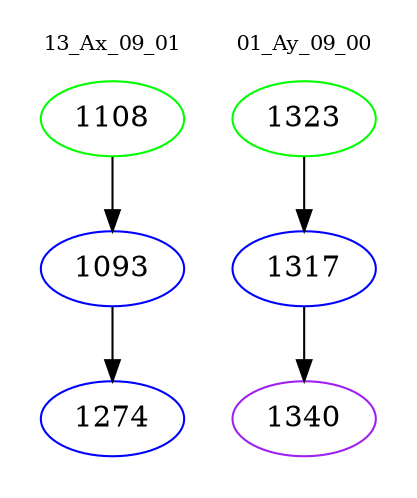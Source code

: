 digraph{
subgraph cluster_0 {
color = white
label = "13_Ax_09_01";
fontsize=10;
T0_1108 [label="1108", color="green"]
T0_1108 -> T0_1093 [color="black"]
T0_1093 [label="1093", color="blue"]
T0_1093 -> T0_1274 [color="black"]
T0_1274 [label="1274", color="blue"]
}
subgraph cluster_1 {
color = white
label = "01_Ay_09_00";
fontsize=10;
T1_1323 [label="1323", color="green"]
T1_1323 -> T1_1317 [color="black"]
T1_1317 [label="1317", color="blue"]
T1_1317 -> T1_1340 [color="black"]
T1_1340 [label="1340", color="purple"]
}
}
